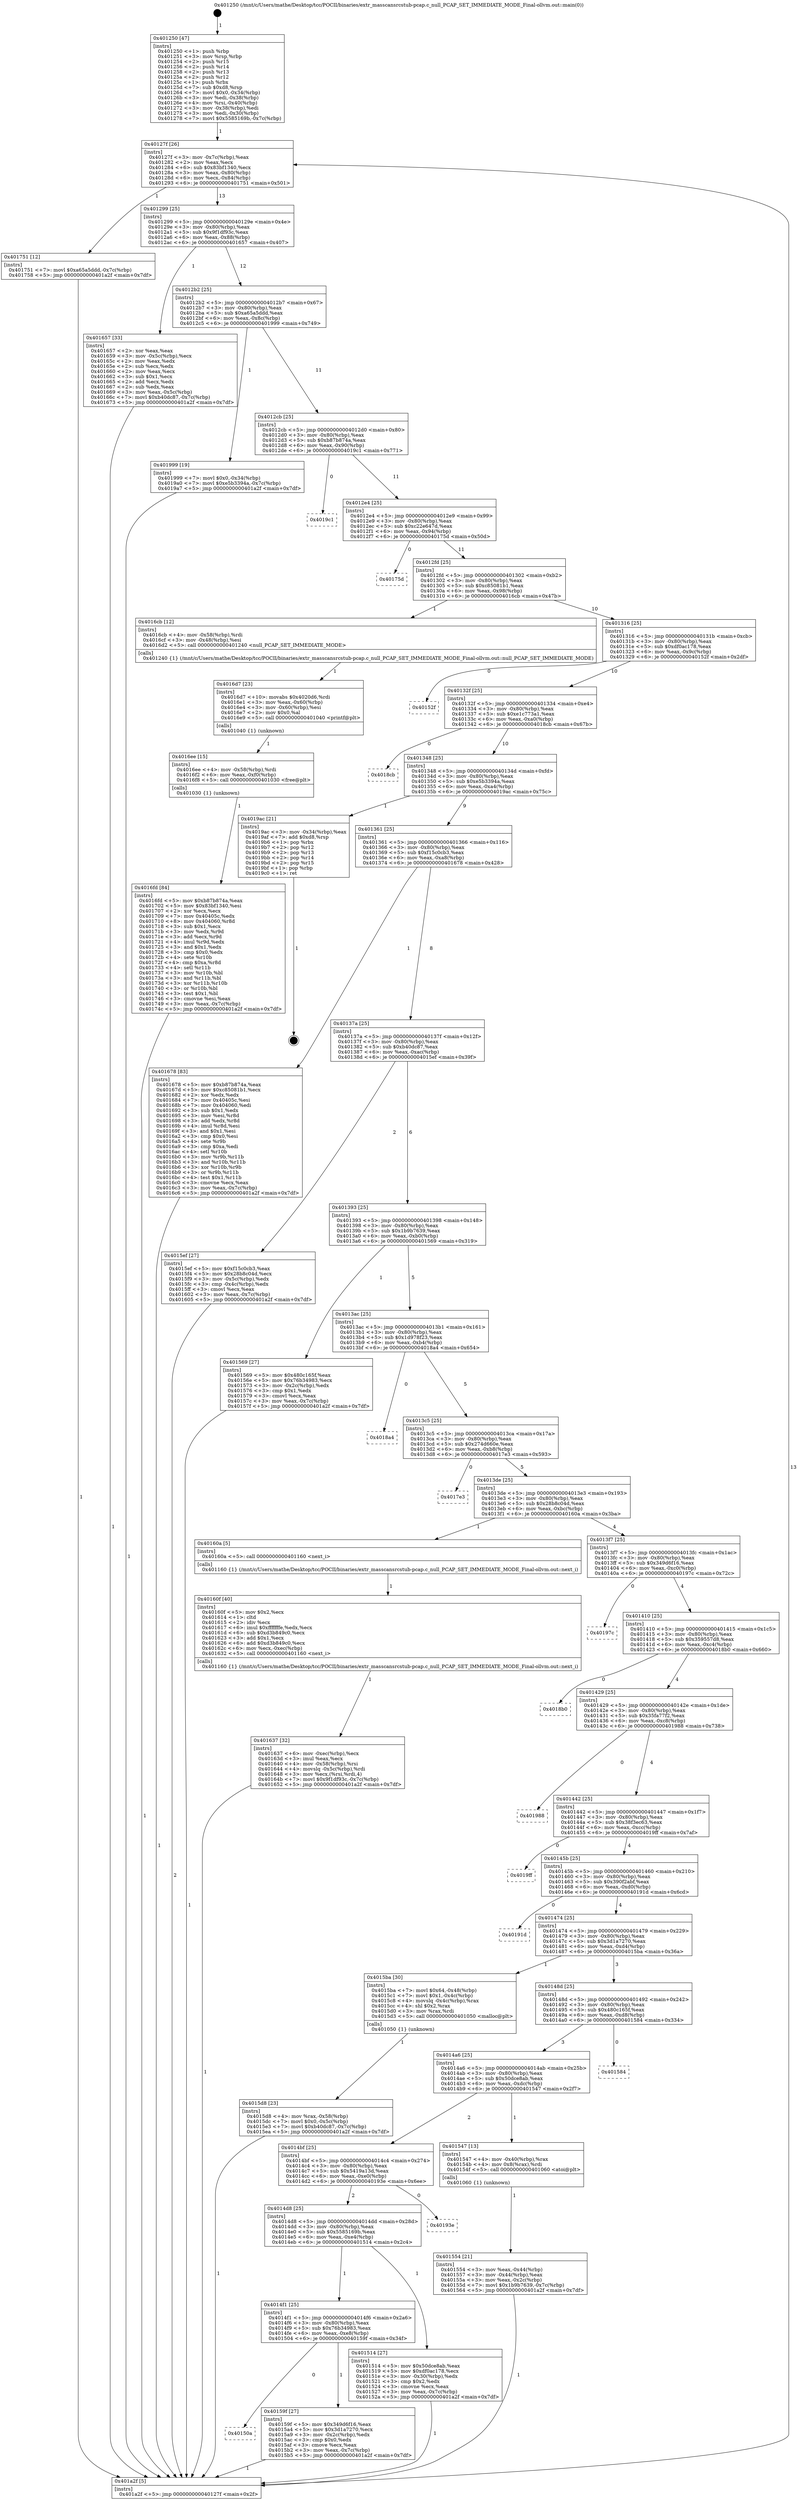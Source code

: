 digraph "0x401250" {
  label = "0x401250 (/mnt/c/Users/mathe/Desktop/tcc/POCII/binaries/extr_masscansrcstub-pcap.c_null_PCAP_SET_IMMEDIATE_MODE_Final-ollvm.out::main(0))"
  labelloc = "t"
  node[shape=record]

  Entry [label="",width=0.3,height=0.3,shape=circle,fillcolor=black,style=filled]
  "0x40127f" [label="{
     0x40127f [26]\l
     | [instrs]\l
     &nbsp;&nbsp;0x40127f \<+3\>: mov -0x7c(%rbp),%eax\l
     &nbsp;&nbsp;0x401282 \<+2\>: mov %eax,%ecx\l
     &nbsp;&nbsp;0x401284 \<+6\>: sub $0x83bf1340,%ecx\l
     &nbsp;&nbsp;0x40128a \<+3\>: mov %eax,-0x80(%rbp)\l
     &nbsp;&nbsp;0x40128d \<+6\>: mov %ecx,-0x84(%rbp)\l
     &nbsp;&nbsp;0x401293 \<+6\>: je 0000000000401751 \<main+0x501\>\l
  }"]
  "0x401751" [label="{
     0x401751 [12]\l
     | [instrs]\l
     &nbsp;&nbsp;0x401751 \<+7\>: movl $0xa65a5ddd,-0x7c(%rbp)\l
     &nbsp;&nbsp;0x401758 \<+5\>: jmp 0000000000401a2f \<main+0x7df\>\l
  }"]
  "0x401299" [label="{
     0x401299 [25]\l
     | [instrs]\l
     &nbsp;&nbsp;0x401299 \<+5\>: jmp 000000000040129e \<main+0x4e\>\l
     &nbsp;&nbsp;0x40129e \<+3\>: mov -0x80(%rbp),%eax\l
     &nbsp;&nbsp;0x4012a1 \<+5\>: sub $0x9f1df93c,%eax\l
     &nbsp;&nbsp;0x4012a6 \<+6\>: mov %eax,-0x88(%rbp)\l
     &nbsp;&nbsp;0x4012ac \<+6\>: je 0000000000401657 \<main+0x407\>\l
  }"]
  Exit [label="",width=0.3,height=0.3,shape=circle,fillcolor=black,style=filled,peripheries=2]
  "0x401657" [label="{
     0x401657 [33]\l
     | [instrs]\l
     &nbsp;&nbsp;0x401657 \<+2\>: xor %eax,%eax\l
     &nbsp;&nbsp;0x401659 \<+3\>: mov -0x5c(%rbp),%ecx\l
     &nbsp;&nbsp;0x40165c \<+2\>: mov %eax,%edx\l
     &nbsp;&nbsp;0x40165e \<+2\>: sub %ecx,%edx\l
     &nbsp;&nbsp;0x401660 \<+2\>: mov %eax,%ecx\l
     &nbsp;&nbsp;0x401662 \<+3\>: sub $0x1,%ecx\l
     &nbsp;&nbsp;0x401665 \<+2\>: add %ecx,%edx\l
     &nbsp;&nbsp;0x401667 \<+2\>: sub %edx,%eax\l
     &nbsp;&nbsp;0x401669 \<+3\>: mov %eax,-0x5c(%rbp)\l
     &nbsp;&nbsp;0x40166c \<+7\>: movl $0xb40dc87,-0x7c(%rbp)\l
     &nbsp;&nbsp;0x401673 \<+5\>: jmp 0000000000401a2f \<main+0x7df\>\l
  }"]
  "0x4012b2" [label="{
     0x4012b2 [25]\l
     | [instrs]\l
     &nbsp;&nbsp;0x4012b2 \<+5\>: jmp 00000000004012b7 \<main+0x67\>\l
     &nbsp;&nbsp;0x4012b7 \<+3\>: mov -0x80(%rbp),%eax\l
     &nbsp;&nbsp;0x4012ba \<+5\>: sub $0xa65a5ddd,%eax\l
     &nbsp;&nbsp;0x4012bf \<+6\>: mov %eax,-0x8c(%rbp)\l
     &nbsp;&nbsp;0x4012c5 \<+6\>: je 0000000000401999 \<main+0x749\>\l
  }"]
  "0x4016fd" [label="{
     0x4016fd [84]\l
     | [instrs]\l
     &nbsp;&nbsp;0x4016fd \<+5\>: mov $0xb87b874a,%eax\l
     &nbsp;&nbsp;0x401702 \<+5\>: mov $0x83bf1340,%esi\l
     &nbsp;&nbsp;0x401707 \<+2\>: xor %ecx,%ecx\l
     &nbsp;&nbsp;0x401709 \<+7\>: mov 0x40405c,%edx\l
     &nbsp;&nbsp;0x401710 \<+8\>: mov 0x404060,%r8d\l
     &nbsp;&nbsp;0x401718 \<+3\>: sub $0x1,%ecx\l
     &nbsp;&nbsp;0x40171b \<+3\>: mov %edx,%r9d\l
     &nbsp;&nbsp;0x40171e \<+3\>: add %ecx,%r9d\l
     &nbsp;&nbsp;0x401721 \<+4\>: imul %r9d,%edx\l
     &nbsp;&nbsp;0x401725 \<+3\>: and $0x1,%edx\l
     &nbsp;&nbsp;0x401728 \<+3\>: cmp $0x0,%edx\l
     &nbsp;&nbsp;0x40172b \<+4\>: sete %r10b\l
     &nbsp;&nbsp;0x40172f \<+4\>: cmp $0xa,%r8d\l
     &nbsp;&nbsp;0x401733 \<+4\>: setl %r11b\l
     &nbsp;&nbsp;0x401737 \<+3\>: mov %r10b,%bl\l
     &nbsp;&nbsp;0x40173a \<+3\>: and %r11b,%bl\l
     &nbsp;&nbsp;0x40173d \<+3\>: xor %r11b,%r10b\l
     &nbsp;&nbsp;0x401740 \<+3\>: or %r10b,%bl\l
     &nbsp;&nbsp;0x401743 \<+3\>: test $0x1,%bl\l
     &nbsp;&nbsp;0x401746 \<+3\>: cmovne %esi,%eax\l
     &nbsp;&nbsp;0x401749 \<+3\>: mov %eax,-0x7c(%rbp)\l
     &nbsp;&nbsp;0x40174c \<+5\>: jmp 0000000000401a2f \<main+0x7df\>\l
  }"]
  "0x401999" [label="{
     0x401999 [19]\l
     | [instrs]\l
     &nbsp;&nbsp;0x401999 \<+7\>: movl $0x0,-0x34(%rbp)\l
     &nbsp;&nbsp;0x4019a0 \<+7\>: movl $0xe5b3394a,-0x7c(%rbp)\l
     &nbsp;&nbsp;0x4019a7 \<+5\>: jmp 0000000000401a2f \<main+0x7df\>\l
  }"]
  "0x4012cb" [label="{
     0x4012cb [25]\l
     | [instrs]\l
     &nbsp;&nbsp;0x4012cb \<+5\>: jmp 00000000004012d0 \<main+0x80\>\l
     &nbsp;&nbsp;0x4012d0 \<+3\>: mov -0x80(%rbp),%eax\l
     &nbsp;&nbsp;0x4012d3 \<+5\>: sub $0xb87b874a,%eax\l
     &nbsp;&nbsp;0x4012d8 \<+6\>: mov %eax,-0x90(%rbp)\l
     &nbsp;&nbsp;0x4012de \<+6\>: je 00000000004019c1 \<main+0x771\>\l
  }"]
  "0x4016ee" [label="{
     0x4016ee [15]\l
     | [instrs]\l
     &nbsp;&nbsp;0x4016ee \<+4\>: mov -0x58(%rbp),%rdi\l
     &nbsp;&nbsp;0x4016f2 \<+6\>: mov %eax,-0xf0(%rbp)\l
     &nbsp;&nbsp;0x4016f8 \<+5\>: call 0000000000401030 \<free@plt\>\l
     | [calls]\l
     &nbsp;&nbsp;0x401030 \{1\} (unknown)\l
  }"]
  "0x4019c1" [label="{
     0x4019c1\l
  }", style=dashed]
  "0x4012e4" [label="{
     0x4012e4 [25]\l
     | [instrs]\l
     &nbsp;&nbsp;0x4012e4 \<+5\>: jmp 00000000004012e9 \<main+0x99\>\l
     &nbsp;&nbsp;0x4012e9 \<+3\>: mov -0x80(%rbp),%eax\l
     &nbsp;&nbsp;0x4012ec \<+5\>: sub $0xc22e647d,%eax\l
     &nbsp;&nbsp;0x4012f1 \<+6\>: mov %eax,-0x94(%rbp)\l
     &nbsp;&nbsp;0x4012f7 \<+6\>: je 000000000040175d \<main+0x50d\>\l
  }"]
  "0x4016d7" [label="{
     0x4016d7 [23]\l
     | [instrs]\l
     &nbsp;&nbsp;0x4016d7 \<+10\>: movabs $0x4020d6,%rdi\l
     &nbsp;&nbsp;0x4016e1 \<+3\>: mov %eax,-0x60(%rbp)\l
     &nbsp;&nbsp;0x4016e4 \<+3\>: mov -0x60(%rbp),%esi\l
     &nbsp;&nbsp;0x4016e7 \<+2\>: mov $0x0,%al\l
     &nbsp;&nbsp;0x4016e9 \<+5\>: call 0000000000401040 \<printf@plt\>\l
     | [calls]\l
     &nbsp;&nbsp;0x401040 \{1\} (unknown)\l
  }"]
  "0x40175d" [label="{
     0x40175d\l
  }", style=dashed]
  "0x4012fd" [label="{
     0x4012fd [25]\l
     | [instrs]\l
     &nbsp;&nbsp;0x4012fd \<+5\>: jmp 0000000000401302 \<main+0xb2\>\l
     &nbsp;&nbsp;0x401302 \<+3\>: mov -0x80(%rbp),%eax\l
     &nbsp;&nbsp;0x401305 \<+5\>: sub $0xc85081b1,%eax\l
     &nbsp;&nbsp;0x40130a \<+6\>: mov %eax,-0x98(%rbp)\l
     &nbsp;&nbsp;0x401310 \<+6\>: je 00000000004016cb \<main+0x47b\>\l
  }"]
  "0x401637" [label="{
     0x401637 [32]\l
     | [instrs]\l
     &nbsp;&nbsp;0x401637 \<+6\>: mov -0xec(%rbp),%ecx\l
     &nbsp;&nbsp;0x40163d \<+3\>: imul %eax,%ecx\l
     &nbsp;&nbsp;0x401640 \<+4\>: mov -0x58(%rbp),%rsi\l
     &nbsp;&nbsp;0x401644 \<+4\>: movslq -0x5c(%rbp),%rdi\l
     &nbsp;&nbsp;0x401648 \<+3\>: mov %ecx,(%rsi,%rdi,4)\l
     &nbsp;&nbsp;0x40164b \<+7\>: movl $0x9f1df93c,-0x7c(%rbp)\l
     &nbsp;&nbsp;0x401652 \<+5\>: jmp 0000000000401a2f \<main+0x7df\>\l
  }"]
  "0x4016cb" [label="{
     0x4016cb [12]\l
     | [instrs]\l
     &nbsp;&nbsp;0x4016cb \<+4\>: mov -0x58(%rbp),%rdi\l
     &nbsp;&nbsp;0x4016cf \<+3\>: mov -0x48(%rbp),%esi\l
     &nbsp;&nbsp;0x4016d2 \<+5\>: call 0000000000401240 \<null_PCAP_SET_IMMEDIATE_MODE\>\l
     | [calls]\l
     &nbsp;&nbsp;0x401240 \{1\} (/mnt/c/Users/mathe/Desktop/tcc/POCII/binaries/extr_masscansrcstub-pcap.c_null_PCAP_SET_IMMEDIATE_MODE_Final-ollvm.out::null_PCAP_SET_IMMEDIATE_MODE)\l
  }"]
  "0x401316" [label="{
     0x401316 [25]\l
     | [instrs]\l
     &nbsp;&nbsp;0x401316 \<+5\>: jmp 000000000040131b \<main+0xcb\>\l
     &nbsp;&nbsp;0x40131b \<+3\>: mov -0x80(%rbp),%eax\l
     &nbsp;&nbsp;0x40131e \<+5\>: sub $0xdf0ac178,%eax\l
     &nbsp;&nbsp;0x401323 \<+6\>: mov %eax,-0x9c(%rbp)\l
     &nbsp;&nbsp;0x401329 \<+6\>: je 000000000040152f \<main+0x2df\>\l
  }"]
  "0x40160f" [label="{
     0x40160f [40]\l
     | [instrs]\l
     &nbsp;&nbsp;0x40160f \<+5\>: mov $0x2,%ecx\l
     &nbsp;&nbsp;0x401614 \<+1\>: cltd\l
     &nbsp;&nbsp;0x401615 \<+2\>: idiv %ecx\l
     &nbsp;&nbsp;0x401617 \<+6\>: imul $0xfffffffe,%edx,%ecx\l
     &nbsp;&nbsp;0x40161d \<+6\>: sub $0xd3b849c0,%ecx\l
     &nbsp;&nbsp;0x401623 \<+3\>: add $0x1,%ecx\l
     &nbsp;&nbsp;0x401626 \<+6\>: add $0xd3b849c0,%ecx\l
     &nbsp;&nbsp;0x40162c \<+6\>: mov %ecx,-0xec(%rbp)\l
     &nbsp;&nbsp;0x401632 \<+5\>: call 0000000000401160 \<next_i\>\l
     | [calls]\l
     &nbsp;&nbsp;0x401160 \{1\} (/mnt/c/Users/mathe/Desktop/tcc/POCII/binaries/extr_masscansrcstub-pcap.c_null_PCAP_SET_IMMEDIATE_MODE_Final-ollvm.out::next_i)\l
  }"]
  "0x40152f" [label="{
     0x40152f\l
  }", style=dashed]
  "0x40132f" [label="{
     0x40132f [25]\l
     | [instrs]\l
     &nbsp;&nbsp;0x40132f \<+5\>: jmp 0000000000401334 \<main+0xe4\>\l
     &nbsp;&nbsp;0x401334 \<+3\>: mov -0x80(%rbp),%eax\l
     &nbsp;&nbsp;0x401337 \<+5\>: sub $0xe1c773a1,%eax\l
     &nbsp;&nbsp;0x40133c \<+6\>: mov %eax,-0xa0(%rbp)\l
     &nbsp;&nbsp;0x401342 \<+6\>: je 00000000004018cb \<main+0x67b\>\l
  }"]
  "0x4015d8" [label="{
     0x4015d8 [23]\l
     | [instrs]\l
     &nbsp;&nbsp;0x4015d8 \<+4\>: mov %rax,-0x58(%rbp)\l
     &nbsp;&nbsp;0x4015dc \<+7\>: movl $0x0,-0x5c(%rbp)\l
     &nbsp;&nbsp;0x4015e3 \<+7\>: movl $0xb40dc87,-0x7c(%rbp)\l
     &nbsp;&nbsp;0x4015ea \<+5\>: jmp 0000000000401a2f \<main+0x7df\>\l
  }"]
  "0x4018cb" [label="{
     0x4018cb\l
  }", style=dashed]
  "0x401348" [label="{
     0x401348 [25]\l
     | [instrs]\l
     &nbsp;&nbsp;0x401348 \<+5\>: jmp 000000000040134d \<main+0xfd\>\l
     &nbsp;&nbsp;0x40134d \<+3\>: mov -0x80(%rbp),%eax\l
     &nbsp;&nbsp;0x401350 \<+5\>: sub $0xe5b3394a,%eax\l
     &nbsp;&nbsp;0x401355 \<+6\>: mov %eax,-0xa4(%rbp)\l
     &nbsp;&nbsp;0x40135b \<+6\>: je 00000000004019ac \<main+0x75c\>\l
  }"]
  "0x40150a" [label="{
     0x40150a\l
  }", style=dashed]
  "0x4019ac" [label="{
     0x4019ac [21]\l
     | [instrs]\l
     &nbsp;&nbsp;0x4019ac \<+3\>: mov -0x34(%rbp),%eax\l
     &nbsp;&nbsp;0x4019af \<+7\>: add $0xd8,%rsp\l
     &nbsp;&nbsp;0x4019b6 \<+1\>: pop %rbx\l
     &nbsp;&nbsp;0x4019b7 \<+2\>: pop %r12\l
     &nbsp;&nbsp;0x4019b9 \<+2\>: pop %r13\l
     &nbsp;&nbsp;0x4019bb \<+2\>: pop %r14\l
     &nbsp;&nbsp;0x4019bd \<+2\>: pop %r15\l
     &nbsp;&nbsp;0x4019bf \<+1\>: pop %rbp\l
     &nbsp;&nbsp;0x4019c0 \<+1\>: ret\l
  }"]
  "0x401361" [label="{
     0x401361 [25]\l
     | [instrs]\l
     &nbsp;&nbsp;0x401361 \<+5\>: jmp 0000000000401366 \<main+0x116\>\l
     &nbsp;&nbsp;0x401366 \<+3\>: mov -0x80(%rbp),%eax\l
     &nbsp;&nbsp;0x401369 \<+5\>: sub $0xf15c0cb3,%eax\l
     &nbsp;&nbsp;0x40136e \<+6\>: mov %eax,-0xa8(%rbp)\l
     &nbsp;&nbsp;0x401374 \<+6\>: je 0000000000401678 \<main+0x428\>\l
  }"]
  "0x40159f" [label="{
     0x40159f [27]\l
     | [instrs]\l
     &nbsp;&nbsp;0x40159f \<+5\>: mov $0x349d6f16,%eax\l
     &nbsp;&nbsp;0x4015a4 \<+5\>: mov $0x3d1a7270,%ecx\l
     &nbsp;&nbsp;0x4015a9 \<+3\>: mov -0x2c(%rbp),%edx\l
     &nbsp;&nbsp;0x4015ac \<+3\>: cmp $0x0,%edx\l
     &nbsp;&nbsp;0x4015af \<+3\>: cmove %ecx,%eax\l
     &nbsp;&nbsp;0x4015b2 \<+3\>: mov %eax,-0x7c(%rbp)\l
     &nbsp;&nbsp;0x4015b5 \<+5\>: jmp 0000000000401a2f \<main+0x7df\>\l
  }"]
  "0x401678" [label="{
     0x401678 [83]\l
     | [instrs]\l
     &nbsp;&nbsp;0x401678 \<+5\>: mov $0xb87b874a,%eax\l
     &nbsp;&nbsp;0x40167d \<+5\>: mov $0xc85081b1,%ecx\l
     &nbsp;&nbsp;0x401682 \<+2\>: xor %edx,%edx\l
     &nbsp;&nbsp;0x401684 \<+7\>: mov 0x40405c,%esi\l
     &nbsp;&nbsp;0x40168b \<+7\>: mov 0x404060,%edi\l
     &nbsp;&nbsp;0x401692 \<+3\>: sub $0x1,%edx\l
     &nbsp;&nbsp;0x401695 \<+3\>: mov %esi,%r8d\l
     &nbsp;&nbsp;0x401698 \<+3\>: add %edx,%r8d\l
     &nbsp;&nbsp;0x40169b \<+4\>: imul %r8d,%esi\l
     &nbsp;&nbsp;0x40169f \<+3\>: and $0x1,%esi\l
     &nbsp;&nbsp;0x4016a2 \<+3\>: cmp $0x0,%esi\l
     &nbsp;&nbsp;0x4016a5 \<+4\>: sete %r9b\l
     &nbsp;&nbsp;0x4016a9 \<+3\>: cmp $0xa,%edi\l
     &nbsp;&nbsp;0x4016ac \<+4\>: setl %r10b\l
     &nbsp;&nbsp;0x4016b0 \<+3\>: mov %r9b,%r11b\l
     &nbsp;&nbsp;0x4016b3 \<+3\>: and %r10b,%r11b\l
     &nbsp;&nbsp;0x4016b6 \<+3\>: xor %r10b,%r9b\l
     &nbsp;&nbsp;0x4016b9 \<+3\>: or %r9b,%r11b\l
     &nbsp;&nbsp;0x4016bc \<+4\>: test $0x1,%r11b\l
     &nbsp;&nbsp;0x4016c0 \<+3\>: cmovne %ecx,%eax\l
     &nbsp;&nbsp;0x4016c3 \<+3\>: mov %eax,-0x7c(%rbp)\l
     &nbsp;&nbsp;0x4016c6 \<+5\>: jmp 0000000000401a2f \<main+0x7df\>\l
  }"]
  "0x40137a" [label="{
     0x40137a [25]\l
     | [instrs]\l
     &nbsp;&nbsp;0x40137a \<+5\>: jmp 000000000040137f \<main+0x12f\>\l
     &nbsp;&nbsp;0x40137f \<+3\>: mov -0x80(%rbp),%eax\l
     &nbsp;&nbsp;0x401382 \<+5\>: sub $0xb40dc87,%eax\l
     &nbsp;&nbsp;0x401387 \<+6\>: mov %eax,-0xac(%rbp)\l
     &nbsp;&nbsp;0x40138d \<+6\>: je 00000000004015ef \<main+0x39f\>\l
  }"]
  "0x401554" [label="{
     0x401554 [21]\l
     | [instrs]\l
     &nbsp;&nbsp;0x401554 \<+3\>: mov %eax,-0x44(%rbp)\l
     &nbsp;&nbsp;0x401557 \<+3\>: mov -0x44(%rbp),%eax\l
     &nbsp;&nbsp;0x40155a \<+3\>: mov %eax,-0x2c(%rbp)\l
     &nbsp;&nbsp;0x40155d \<+7\>: movl $0x1b9b7639,-0x7c(%rbp)\l
     &nbsp;&nbsp;0x401564 \<+5\>: jmp 0000000000401a2f \<main+0x7df\>\l
  }"]
  "0x4015ef" [label="{
     0x4015ef [27]\l
     | [instrs]\l
     &nbsp;&nbsp;0x4015ef \<+5\>: mov $0xf15c0cb3,%eax\l
     &nbsp;&nbsp;0x4015f4 \<+5\>: mov $0x28b8c04d,%ecx\l
     &nbsp;&nbsp;0x4015f9 \<+3\>: mov -0x5c(%rbp),%edx\l
     &nbsp;&nbsp;0x4015fc \<+3\>: cmp -0x4c(%rbp),%edx\l
     &nbsp;&nbsp;0x4015ff \<+3\>: cmovl %ecx,%eax\l
     &nbsp;&nbsp;0x401602 \<+3\>: mov %eax,-0x7c(%rbp)\l
     &nbsp;&nbsp;0x401605 \<+5\>: jmp 0000000000401a2f \<main+0x7df\>\l
  }"]
  "0x401393" [label="{
     0x401393 [25]\l
     | [instrs]\l
     &nbsp;&nbsp;0x401393 \<+5\>: jmp 0000000000401398 \<main+0x148\>\l
     &nbsp;&nbsp;0x401398 \<+3\>: mov -0x80(%rbp),%eax\l
     &nbsp;&nbsp;0x40139b \<+5\>: sub $0x1b9b7639,%eax\l
     &nbsp;&nbsp;0x4013a0 \<+6\>: mov %eax,-0xb0(%rbp)\l
     &nbsp;&nbsp;0x4013a6 \<+6\>: je 0000000000401569 \<main+0x319\>\l
  }"]
  "0x401250" [label="{
     0x401250 [47]\l
     | [instrs]\l
     &nbsp;&nbsp;0x401250 \<+1\>: push %rbp\l
     &nbsp;&nbsp;0x401251 \<+3\>: mov %rsp,%rbp\l
     &nbsp;&nbsp;0x401254 \<+2\>: push %r15\l
     &nbsp;&nbsp;0x401256 \<+2\>: push %r14\l
     &nbsp;&nbsp;0x401258 \<+2\>: push %r13\l
     &nbsp;&nbsp;0x40125a \<+2\>: push %r12\l
     &nbsp;&nbsp;0x40125c \<+1\>: push %rbx\l
     &nbsp;&nbsp;0x40125d \<+7\>: sub $0xd8,%rsp\l
     &nbsp;&nbsp;0x401264 \<+7\>: movl $0x0,-0x34(%rbp)\l
     &nbsp;&nbsp;0x40126b \<+3\>: mov %edi,-0x38(%rbp)\l
     &nbsp;&nbsp;0x40126e \<+4\>: mov %rsi,-0x40(%rbp)\l
     &nbsp;&nbsp;0x401272 \<+3\>: mov -0x38(%rbp),%edi\l
     &nbsp;&nbsp;0x401275 \<+3\>: mov %edi,-0x30(%rbp)\l
     &nbsp;&nbsp;0x401278 \<+7\>: movl $0x5585169b,-0x7c(%rbp)\l
  }"]
  "0x401569" [label="{
     0x401569 [27]\l
     | [instrs]\l
     &nbsp;&nbsp;0x401569 \<+5\>: mov $0x480c165f,%eax\l
     &nbsp;&nbsp;0x40156e \<+5\>: mov $0x76b34983,%ecx\l
     &nbsp;&nbsp;0x401573 \<+3\>: mov -0x2c(%rbp),%edx\l
     &nbsp;&nbsp;0x401576 \<+3\>: cmp $0x1,%edx\l
     &nbsp;&nbsp;0x401579 \<+3\>: cmovl %ecx,%eax\l
     &nbsp;&nbsp;0x40157c \<+3\>: mov %eax,-0x7c(%rbp)\l
     &nbsp;&nbsp;0x40157f \<+5\>: jmp 0000000000401a2f \<main+0x7df\>\l
  }"]
  "0x4013ac" [label="{
     0x4013ac [25]\l
     | [instrs]\l
     &nbsp;&nbsp;0x4013ac \<+5\>: jmp 00000000004013b1 \<main+0x161\>\l
     &nbsp;&nbsp;0x4013b1 \<+3\>: mov -0x80(%rbp),%eax\l
     &nbsp;&nbsp;0x4013b4 \<+5\>: sub $0x1d978f23,%eax\l
     &nbsp;&nbsp;0x4013b9 \<+6\>: mov %eax,-0xb4(%rbp)\l
     &nbsp;&nbsp;0x4013bf \<+6\>: je 00000000004018a4 \<main+0x654\>\l
  }"]
  "0x401a2f" [label="{
     0x401a2f [5]\l
     | [instrs]\l
     &nbsp;&nbsp;0x401a2f \<+5\>: jmp 000000000040127f \<main+0x2f\>\l
  }"]
  "0x4018a4" [label="{
     0x4018a4\l
  }", style=dashed]
  "0x4013c5" [label="{
     0x4013c5 [25]\l
     | [instrs]\l
     &nbsp;&nbsp;0x4013c5 \<+5\>: jmp 00000000004013ca \<main+0x17a\>\l
     &nbsp;&nbsp;0x4013ca \<+3\>: mov -0x80(%rbp),%eax\l
     &nbsp;&nbsp;0x4013cd \<+5\>: sub $0x274d660e,%eax\l
     &nbsp;&nbsp;0x4013d2 \<+6\>: mov %eax,-0xb8(%rbp)\l
     &nbsp;&nbsp;0x4013d8 \<+6\>: je 00000000004017e3 \<main+0x593\>\l
  }"]
  "0x4014f1" [label="{
     0x4014f1 [25]\l
     | [instrs]\l
     &nbsp;&nbsp;0x4014f1 \<+5\>: jmp 00000000004014f6 \<main+0x2a6\>\l
     &nbsp;&nbsp;0x4014f6 \<+3\>: mov -0x80(%rbp),%eax\l
     &nbsp;&nbsp;0x4014f9 \<+5\>: sub $0x76b34983,%eax\l
     &nbsp;&nbsp;0x4014fe \<+6\>: mov %eax,-0xe8(%rbp)\l
     &nbsp;&nbsp;0x401504 \<+6\>: je 000000000040159f \<main+0x34f\>\l
  }"]
  "0x4017e3" [label="{
     0x4017e3\l
  }", style=dashed]
  "0x4013de" [label="{
     0x4013de [25]\l
     | [instrs]\l
     &nbsp;&nbsp;0x4013de \<+5\>: jmp 00000000004013e3 \<main+0x193\>\l
     &nbsp;&nbsp;0x4013e3 \<+3\>: mov -0x80(%rbp),%eax\l
     &nbsp;&nbsp;0x4013e6 \<+5\>: sub $0x28b8c04d,%eax\l
     &nbsp;&nbsp;0x4013eb \<+6\>: mov %eax,-0xbc(%rbp)\l
     &nbsp;&nbsp;0x4013f1 \<+6\>: je 000000000040160a \<main+0x3ba\>\l
  }"]
  "0x401514" [label="{
     0x401514 [27]\l
     | [instrs]\l
     &nbsp;&nbsp;0x401514 \<+5\>: mov $0x50dce8ab,%eax\l
     &nbsp;&nbsp;0x401519 \<+5\>: mov $0xdf0ac178,%ecx\l
     &nbsp;&nbsp;0x40151e \<+3\>: mov -0x30(%rbp),%edx\l
     &nbsp;&nbsp;0x401521 \<+3\>: cmp $0x2,%edx\l
     &nbsp;&nbsp;0x401524 \<+3\>: cmovne %ecx,%eax\l
     &nbsp;&nbsp;0x401527 \<+3\>: mov %eax,-0x7c(%rbp)\l
     &nbsp;&nbsp;0x40152a \<+5\>: jmp 0000000000401a2f \<main+0x7df\>\l
  }"]
  "0x40160a" [label="{
     0x40160a [5]\l
     | [instrs]\l
     &nbsp;&nbsp;0x40160a \<+5\>: call 0000000000401160 \<next_i\>\l
     | [calls]\l
     &nbsp;&nbsp;0x401160 \{1\} (/mnt/c/Users/mathe/Desktop/tcc/POCII/binaries/extr_masscansrcstub-pcap.c_null_PCAP_SET_IMMEDIATE_MODE_Final-ollvm.out::next_i)\l
  }"]
  "0x4013f7" [label="{
     0x4013f7 [25]\l
     | [instrs]\l
     &nbsp;&nbsp;0x4013f7 \<+5\>: jmp 00000000004013fc \<main+0x1ac\>\l
     &nbsp;&nbsp;0x4013fc \<+3\>: mov -0x80(%rbp),%eax\l
     &nbsp;&nbsp;0x4013ff \<+5\>: sub $0x349d6f16,%eax\l
     &nbsp;&nbsp;0x401404 \<+6\>: mov %eax,-0xc0(%rbp)\l
     &nbsp;&nbsp;0x40140a \<+6\>: je 000000000040197c \<main+0x72c\>\l
  }"]
  "0x4014d8" [label="{
     0x4014d8 [25]\l
     | [instrs]\l
     &nbsp;&nbsp;0x4014d8 \<+5\>: jmp 00000000004014dd \<main+0x28d\>\l
     &nbsp;&nbsp;0x4014dd \<+3\>: mov -0x80(%rbp),%eax\l
     &nbsp;&nbsp;0x4014e0 \<+5\>: sub $0x5585169b,%eax\l
     &nbsp;&nbsp;0x4014e5 \<+6\>: mov %eax,-0xe4(%rbp)\l
     &nbsp;&nbsp;0x4014eb \<+6\>: je 0000000000401514 \<main+0x2c4\>\l
  }"]
  "0x40197c" [label="{
     0x40197c\l
  }", style=dashed]
  "0x401410" [label="{
     0x401410 [25]\l
     | [instrs]\l
     &nbsp;&nbsp;0x401410 \<+5\>: jmp 0000000000401415 \<main+0x1c5\>\l
     &nbsp;&nbsp;0x401415 \<+3\>: mov -0x80(%rbp),%eax\l
     &nbsp;&nbsp;0x401418 \<+5\>: sub $0x359557d8,%eax\l
     &nbsp;&nbsp;0x40141d \<+6\>: mov %eax,-0xc4(%rbp)\l
     &nbsp;&nbsp;0x401423 \<+6\>: je 00000000004018b0 \<main+0x660\>\l
  }"]
  "0x40193e" [label="{
     0x40193e\l
  }", style=dashed]
  "0x4018b0" [label="{
     0x4018b0\l
  }", style=dashed]
  "0x401429" [label="{
     0x401429 [25]\l
     | [instrs]\l
     &nbsp;&nbsp;0x401429 \<+5\>: jmp 000000000040142e \<main+0x1de\>\l
     &nbsp;&nbsp;0x40142e \<+3\>: mov -0x80(%rbp),%eax\l
     &nbsp;&nbsp;0x401431 \<+5\>: sub $0x35fa77f2,%eax\l
     &nbsp;&nbsp;0x401436 \<+6\>: mov %eax,-0xc8(%rbp)\l
     &nbsp;&nbsp;0x40143c \<+6\>: je 0000000000401988 \<main+0x738\>\l
  }"]
  "0x4014bf" [label="{
     0x4014bf [25]\l
     | [instrs]\l
     &nbsp;&nbsp;0x4014bf \<+5\>: jmp 00000000004014c4 \<main+0x274\>\l
     &nbsp;&nbsp;0x4014c4 \<+3\>: mov -0x80(%rbp),%eax\l
     &nbsp;&nbsp;0x4014c7 \<+5\>: sub $0x5419a13d,%eax\l
     &nbsp;&nbsp;0x4014cc \<+6\>: mov %eax,-0xe0(%rbp)\l
     &nbsp;&nbsp;0x4014d2 \<+6\>: je 000000000040193e \<main+0x6ee\>\l
  }"]
  "0x401988" [label="{
     0x401988\l
  }", style=dashed]
  "0x401442" [label="{
     0x401442 [25]\l
     | [instrs]\l
     &nbsp;&nbsp;0x401442 \<+5\>: jmp 0000000000401447 \<main+0x1f7\>\l
     &nbsp;&nbsp;0x401447 \<+3\>: mov -0x80(%rbp),%eax\l
     &nbsp;&nbsp;0x40144a \<+5\>: sub $0x38f3ec63,%eax\l
     &nbsp;&nbsp;0x40144f \<+6\>: mov %eax,-0xcc(%rbp)\l
     &nbsp;&nbsp;0x401455 \<+6\>: je 00000000004019ff \<main+0x7af\>\l
  }"]
  "0x401547" [label="{
     0x401547 [13]\l
     | [instrs]\l
     &nbsp;&nbsp;0x401547 \<+4\>: mov -0x40(%rbp),%rax\l
     &nbsp;&nbsp;0x40154b \<+4\>: mov 0x8(%rax),%rdi\l
     &nbsp;&nbsp;0x40154f \<+5\>: call 0000000000401060 \<atoi@plt\>\l
     | [calls]\l
     &nbsp;&nbsp;0x401060 \{1\} (unknown)\l
  }"]
  "0x4019ff" [label="{
     0x4019ff\l
  }", style=dashed]
  "0x40145b" [label="{
     0x40145b [25]\l
     | [instrs]\l
     &nbsp;&nbsp;0x40145b \<+5\>: jmp 0000000000401460 \<main+0x210\>\l
     &nbsp;&nbsp;0x401460 \<+3\>: mov -0x80(%rbp),%eax\l
     &nbsp;&nbsp;0x401463 \<+5\>: sub $0x390f2abf,%eax\l
     &nbsp;&nbsp;0x401468 \<+6\>: mov %eax,-0xd0(%rbp)\l
     &nbsp;&nbsp;0x40146e \<+6\>: je 000000000040191d \<main+0x6cd\>\l
  }"]
  "0x4014a6" [label="{
     0x4014a6 [25]\l
     | [instrs]\l
     &nbsp;&nbsp;0x4014a6 \<+5\>: jmp 00000000004014ab \<main+0x25b\>\l
     &nbsp;&nbsp;0x4014ab \<+3\>: mov -0x80(%rbp),%eax\l
     &nbsp;&nbsp;0x4014ae \<+5\>: sub $0x50dce8ab,%eax\l
     &nbsp;&nbsp;0x4014b3 \<+6\>: mov %eax,-0xdc(%rbp)\l
     &nbsp;&nbsp;0x4014b9 \<+6\>: je 0000000000401547 \<main+0x2f7\>\l
  }"]
  "0x40191d" [label="{
     0x40191d\l
  }", style=dashed]
  "0x401474" [label="{
     0x401474 [25]\l
     | [instrs]\l
     &nbsp;&nbsp;0x401474 \<+5\>: jmp 0000000000401479 \<main+0x229\>\l
     &nbsp;&nbsp;0x401479 \<+3\>: mov -0x80(%rbp),%eax\l
     &nbsp;&nbsp;0x40147c \<+5\>: sub $0x3d1a7270,%eax\l
     &nbsp;&nbsp;0x401481 \<+6\>: mov %eax,-0xd4(%rbp)\l
     &nbsp;&nbsp;0x401487 \<+6\>: je 00000000004015ba \<main+0x36a\>\l
  }"]
  "0x401584" [label="{
     0x401584\l
  }", style=dashed]
  "0x4015ba" [label="{
     0x4015ba [30]\l
     | [instrs]\l
     &nbsp;&nbsp;0x4015ba \<+7\>: movl $0x64,-0x48(%rbp)\l
     &nbsp;&nbsp;0x4015c1 \<+7\>: movl $0x1,-0x4c(%rbp)\l
     &nbsp;&nbsp;0x4015c8 \<+4\>: movslq -0x4c(%rbp),%rax\l
     &nbsp;&nbsp;0x4015cc \<+4\>: shl $0x2,%rax\l
     &nbsp;&nbsp;0x4015d0 \<+3\>: mov %rax,%rdi\l
     &nbsp;&nbsp;0x4015d3 \<+5\>: call 0000000000401050 \<malloc@plt\>\l
     | [calls]\l
     &nbsp;&nbsp;0x401050 \{1\} (unknown)\l
  }"]
  "0x40148d" [label="{
     0x40148d [25]\l
     | [instrs]\l
     &nbsp;&nbsp;0x40148d \<+5\>: jmp 0000000000401492 \<main+0x242\>\l
     &nbsp;&nbsp;0x401492 \<+3\>: mov -0x80(%rbp),%eax\l
     &nbsp;&nbsp;0x401495 \<+5\>: sub $0x480c165f,%eax\l
     &nbsp;&nbsp;0x40149a \<+6\>: mov %eax,-0xd8(%rbp)\l
     &nbsp;&nbsp;0x4014a0 \<+6\>: je 0000000000401584 \<main+0x334\>\l
  }"]
  Entry -> "0x401250" [label=" 1"]
  "0x40127f" -> "0x401751" [label=" 1"]
  "0x40127f" -> "0x401299" [label=" 13"]
  "0x4019ac" -> Exit [label=" 1"]
  "0x401299" -> "0x401657" [label=" 1"]
  "0x401299" -> "0x4012b2" [label=" 12"]
  "0x401999" -> "0x401a2f" [label=" 1"]
  "0x4012b2" -> "0x401999" [label=" 1"]
  "0x4012b2" -> "0x4012cb" [label=" 11"]
  "0x401751" -> "0x401a2f" [label=" 1"]
  "0x4012cb" -> "0x4019c1" [label=" 0"]
  "0x4012cb" -> "0x4012e4" [label=" 11"]
  "0x4016fd" -> "0x401a2f" [label=" 1"]
  "0x4012e4" -> "0x40175d" [label=" 0"]
  "0x4012e4" -> "0x4012fd" [label=" 11"]
  "0x4016ee" -> "0x4016fd" [label=" 1"]
  "0x4012fd" -> "0x4016cb" [label=" 1"]
  "0x4012fd" -> "0x401316" [label=" 10"]
  "0x4016d7" -> "0x4016ee" [label=" 1"]
  "0x401316" -> "0x40152f" [label=" 0"]
  "0x401316" -> "0x40132f" [label=" 10"]
  "0x4016cb" -> "0x4016d7" [label=" 1"]
  "0x40132f" -> "0x4018cb" [label=" 0"]
  "0x40132f" -> "0x401348" [label=" 10"]
  "0x401678" -> "0x401a2f" [label=" 1"]
  "0x401348" -> "0x4019ac" [label=" 1"]
  "0x401348" -> "0x401361" [label=" 9"]
  "0x401657" -> "0x401a2f" [label=" 1"]
  "0x401361" -> "0x401678" [label=" 1"]
  "0x401361" -> "0x40137a" [label=" 8"]
  "0x401637" -> "0x401a2f" [label=" 1"]
  "0x40137a" -> "0x4015ef" [label=" 2"]
  "0x40137a" -> "0x401393" [label=" 6"]
  "0x40160a" -> "0x40160f" [label=" 1"]
  "0x401393" -> "0x401569" [label=" 1"]
  "0x401393" -> "0x4013ac" [label=" 5"]
  "0x4015ef" -> "0x401a2f" [label=" 2"]
  "0x4013ac" -> "0x4018a4" [label=" 0"]
  "0x4013ac" -> "0x4013c5" [label=" 5"]
  "0x4015d8" -> "0x401a2f" [label=" 1"]
  "0x4013c5" -> "0x4017e3" [label=" 0"]
  "0x4013c5" -> "0x4013de" [label=" 5"]
  "0x4015ba" -> "0x4015d8" [label=" 1"]
  "0x4013de" -> "0x40160a" [label=" 1"]
  "0x4013de" -> "0x4013f7" [label=" 4"]
  "0x40159f" -> "0x401a2f" [label=" 1"]
  "0x4013f7" -> "0x40197c" [label=" 0"]
  "0x4013f7" -> "0x401410" [label=" 4"]
  "0x4014f1" -> "0x40159f" [label=" 1"]
  "0x401410" -> "0x4018b0" [label=" 0"]
  "0x401410" -> "0x401429" [label=" 4"]
  "0x40160f" -> "0x401637" [label=" 1"]
  "0x401429" -> "0x401988" [label=" 0"]
  "0x401429" -> "0x401442" [label=" 4"]
  "0x401554" -> "0x401a2f" [label=" 1"]
  "0x401442" -> "0x4019ff" [label=" 0"]
  "0x401442" -> "0x40145b" [label=" 4"]
  "0x401547" -> "0x401554" [label=" 1"]
  "0x40145b" -> "0x40191d" [label=" 0"]
  "0x40145b" -> "0x401474" [label=" 4"]
  "0x401250" -> "0x40127f" [label=" 1"]
  "0x401474" -> "0x4015ba" [label=" 1"]
  "0x401474" -> "0x40148d" [label=" 3"]
  "0x401514" -> "0x401a2f" [label=" 1"]
  "0x40148d" -> "0x401584" [label=" 0"]
  "0x40148d" -> "0x4014a6" [label=" 3"]
  "0x401a2f" -> "0x40127f" [label=" 13"]
  "0x4014a6" -> "0x401547" [label=" 1"]
  "0x4014a6" -> "0x4014bf" [label=" 2"]
  "0x401569" -> "0x401a2f" [label=" 1"]
  "0x4014bf" -> "0x40193e" [label=" 0"]
  "0x4014bf" -> "0x4014d8" [label=" 2"]
  "0x4014f1" -> "0x40150a" [label=" 0"]
  "0x4014d8" -> "0x401514" [label=" 1"]
  "0x4014d8" -> "0x4014f1" [label=" 1"]
}
